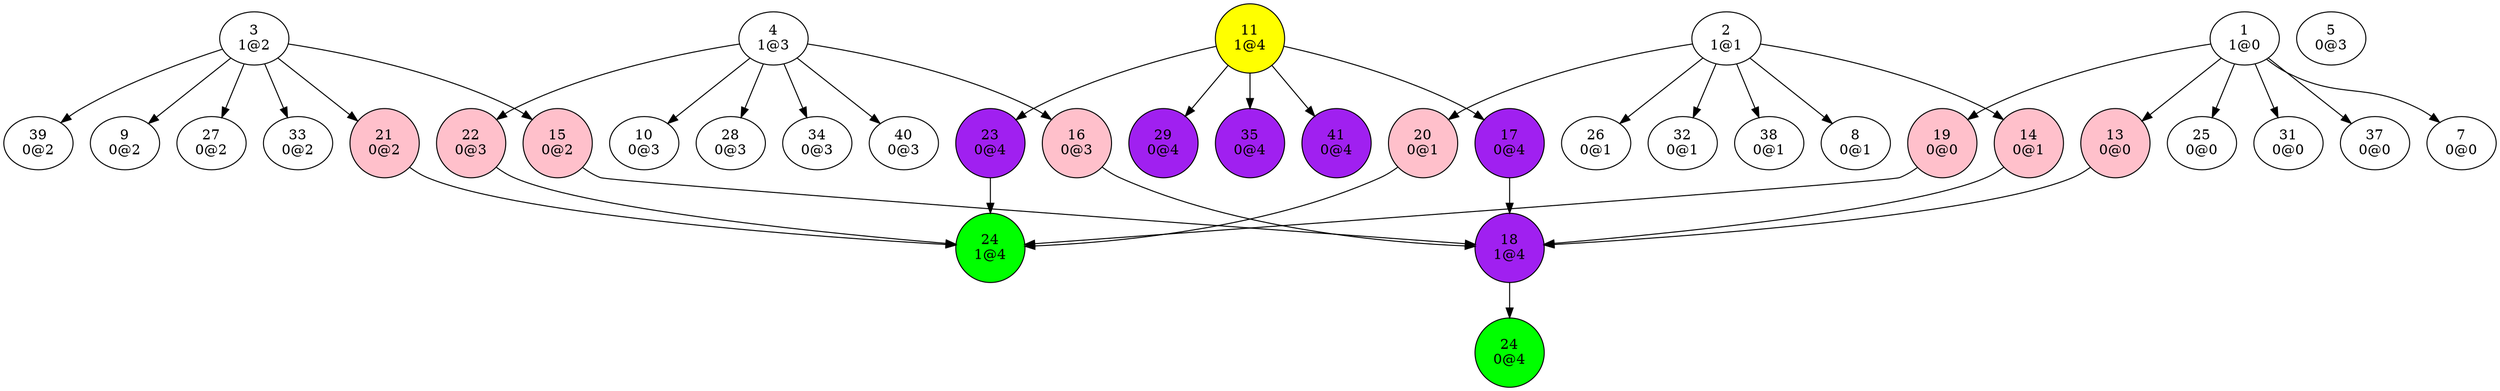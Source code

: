 digraph {
"1
1@0"->"7
0@0";
"1
1@0"->"13
0@0";
"1
1@0"->"19
0@0";
"1
1@0"->"25
0@0";
"1
1@0"->"31
0@0";
"1
1@0"->"37
0@0";
"2
1@1"->"8
0@1";
"2
1@1"->"14
0@1";
"2
1@1"->"20
0@1";
"2
1@1"->"26
0@1";
"2
1@1"->"32
0@1";
"2
1@1"->"38
0@1";
"3
1@2"->"9
0@2";
"3
1@2"->"15
0@2";
"3
1@2"->"21
0@2";
"3
1@2"->"27
0@2";
"3
1@2"->"33
0@2";
"3
1@2"->"39
0@2";
"4
1@3"->"10
0@3";
"4
1@3"->"16
0@3";
"4
1@3"->"22
0@3";
"4
1@3"->"28
0@3";
"4
1@3"->"34
0@3";
"4
1@3"->"40
0@3";
"5
0@3";
"7
0@0";
"8
0@1";
"9
0@2";
"10
0@3";
"11
1@4"->"17
0@4";
"11
1@4"->"23
0@4";
"11
1@4"->"29
0@4";
"11
1@4"->"35
0@4";
"11
1@4"->"41
0@4";
"13
0@0"->"18
1@4";
"14
0@1"->"18
1@4";
"15
0@2"->"18
1@4";
"16
0@3"->"18
1@4";
"17
0@4"->"18
1@4";
"18
1@4"->"24
0@4";
"19
0@0"->"24
1@4";
"20
0@1"->"24
1@4";
"21
0@2"->"24
1@4";
"22
0@3"->"24
1@4";
"23
0@4"->"24
1@4";
"24
0@4";
"24
1@4";
"25
0@0";
"26
0@1";
"27
0@2";
"28
0@3";
"29
0@4";
"31
0@0";
"32
0@1";
"33
0@2";
"34
0@3";
"35
0@4";
"37
0@0";
"38
0@1";
"39
0@2";
"40
0@3";
"41
0@4";
"11
1@4"[shape=circle, style=filled, fillcolor=yellow];
"13
0@0"[shape=circle, style=filled, fillcolor=pink];
"14
0@1"[shape=circle, style=filled, fillcolor=pink];
"15
0@2"[shape=circle, style=filled, fillcolor=pink];
"16
0@3"[shape=circle, style=filled, fillcolor=pink];
"17
0@4"[shape=circle, style=filled, fillcolor=purple];
"18
1@4"[shape=circle, style=filled, fillcolor=purple];
"19
0@0"[shape=circle, style=filled, fillcolor=pink];
"20
0@1"[shape=circle, style=filled, fillcolor=pink];
"21
0@2"[shape=circle, style=filled, fillcolor=pink];
"22
0@3"[shape=circle, style=filled, fillcolor=pink];
"23
0@4"[shape=circle, style=filled, fillcolor=purple];
"24
0@4"[shape=circle, style=filled, fillcolor=green];
"24
1@4"[shape=circle, style=filled, fillcolor=green];
"29
0@4"[shape=circle, style=filled, fillcolor=purple];
"35
0@4"[shape=circle, style=filled, fillcolor=purple];
"41
0@4"[shape=circle, style=filled, fillcolor=purple];
}